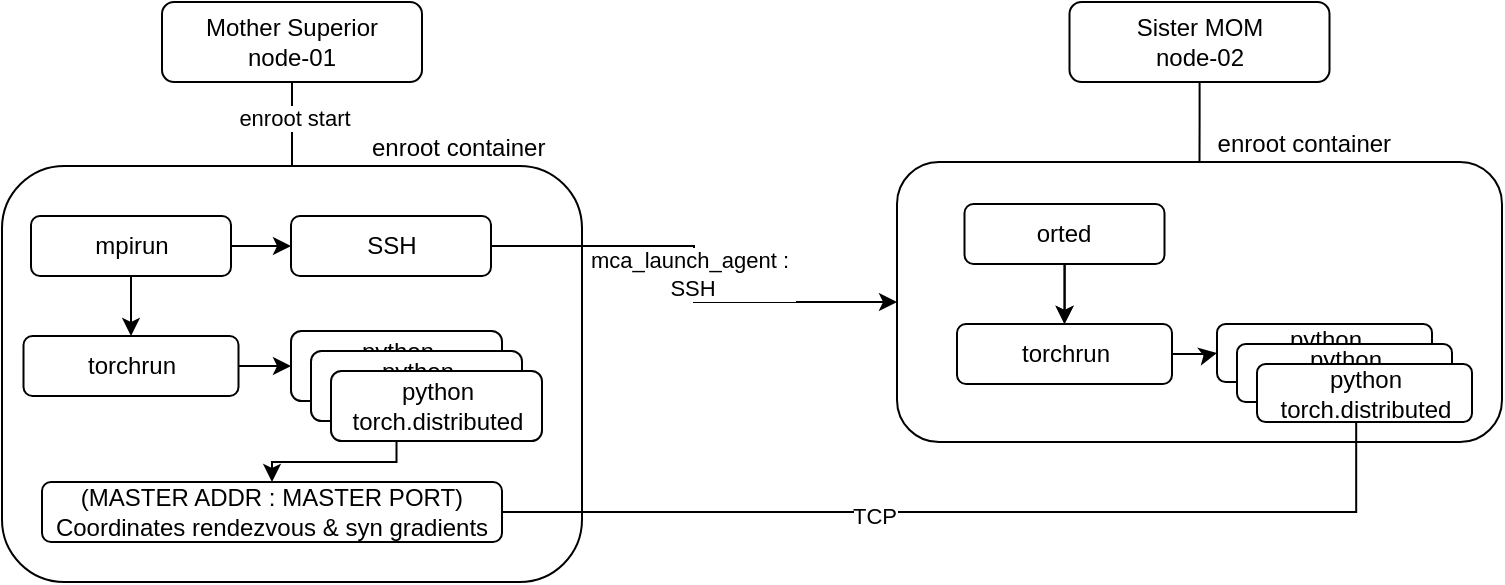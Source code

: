 <mxfile version="24.7.12">
  <diagram name="Page-1" id="_VsbYvV-JF-7i54SJjoL">
    <mxGraphModel dx="1205" dy="711" grid="1" gridSize="10" guides="1" tooltips="1" connect="1" arrows="1" fold="1" page="1" pageScale="1" pageWidth="850" pageHeight="1100" math="0" shadow="0">
      <root>
        <mxCell id="0" />
        <mxCell id="1" parent="0" />
        <mxCell id="XO2l59_HI8UwT8diU1Ak-7" value="" style="edgeStyle=orthogonalEdgeStyle;rounded=0;orthogonalLoop=1;jettySize=auto;html=1;endArrow=none;endFill=0;" edge="1" parent="1" source="XO2l59_HI8UwT8diU1Ak-4" target="XO2l59_HI8UwT8diU1Ak-6">
          <mxGeometry relative="1" as="geometry" />
        </mxCell>
        <mxCell id="XO2l59_HI8UwT8diU1Ak-13" value="enroot start" style="edgeLabel;html=1;align=center;verticalAlign=middle;resizable=0;points=[];" vertex="1" connectable="0" parent="XO2l59_HI8UwT8diU1Ak-7">
          <mxGeometry x="-0.175" y="1" relative="1" as="geometry">
            <mxPoint as="offset" />
          </mxGeometry>
        </mxCell>
        <mxCell id="XO2l59_HI8UwT8diU1Ak-4" value="Mother Superior&lt;br&gt;node-01" style="rounded=1;whiteSpace=wrap;html=1;" vertex="1" parent="1">
          <mxGeometry x="130" y="280" width="130" height="40" as="geometry" />
        </mxCell>
        <mxCell id="XO2l59_HI8UwT8diU1Ak-6" value="&amp;nbsp;&amp;nbsp;&amp;nbsp;&amp;nbsp;&amp;nbsp;&amp;nbsp;&amp;nbsp;&amp;nbsp;&amp;nbsp;&amp;nbsp;&amp;nbsp;&amp;nbsp;&amp;nbsp;&amp;nbsp;&amp;nbsp;&amp;nbsp;&amp;nbsp;&amp;nbsp;&amp;nbsp;&amp;nbsp;&amp;nbsp;&amp;nbsp;&amp;nbsp;&amp;nbsp;&amp;nbsp;&amp;nbsp;&amp;nbsp;&amp;nbsp;&amp;nbsp;&amp;nbsp;&amp;nbsp;&amp;nbsp;&amp;nbsp;&amp;nbsp;&amp;nbsp;&amp;nbsp;&amp;nbsp;&amp;nbsp;&amp;nbsp;&amp;nbsp;&amp;nbsp;&amp;nbsp;&amp;nbsp;&amp;nbsp;&amp;nbsp;&amp;nbsp;&amp;nbsp;&amp;nbsp;&amp;nbsp; enroot container" style="rounded=1;whiteSpace=wrap;html=1;labelPosition=center;verticalLabelPosition=top;align=center;verticalAlign=bottom;" vertex="1" parent="1">
          <mxGeometry x="50" y="362" width="290" height="208" as="geometry" />
        </mxCell>
        <mxCell id="XO2l59_HI8UwT8diU1Ak-12" style="edgeStyle=orthogonalEdgeStyle;rounded=0;orthogonalLoop=1;jettySize=auto;html=1;entryX=0.5;entryY=0;entryDx=0;entryDy=0;" edge="1" parent="1" source="XO2l59_HI8UwT8diU1Ak-10" target="XO2l59_HI8UwT8diU1Ak-11">
          <mxGeometry relative="1" as="geometry" />
        </mxCell>
        <mxCell id="XO2l59_HI8UwT8diU1Ak-15" style="edgeStyle=orthogonalEdgeStyle;rounded=0;orthogonalLoop=1;jettySize=auto;html=1;entryX=0;entryY=0.5;entryDx=0;entryDy=0;exitX=1;exitY=0.5;exitDx=0;exitDy=0;" edge="1" parent="1" source="XO2l59_HI8UwT8diU1Ak-21" target="XO2l59_HI8UwT8diU1Ak-17">
          <mxGeometry relative="1" as="geometry" />
        </mxCell>
        <mxCell id="XO2l59_HI8UwT8diU1Ak-16" value="&lt;div&gt;mca_launch_agent :&amp;nbsp;&lt;/div&gt;&lt;div&gt;SSH&lt;/div&gt;" style="edgeLabel;html=1;align=center;verticalAlign=middle;resizable=0;points=[];" vertex="1" connectable="0" parent="XO2l59_HI8UwT8diU1Ak-15">
          <mxGeometry x="-0.005" y="-1" relative="1" as="geometry">
            <mxPoint as="offset" />
          </mxGeometry>
        </mxCell>
        <mxCell id="XO2l59_HI8UwT8diU1Ak-22" value="" style="edgeStyle=orthogonalEdgeStyle;rounded=0;orthogonalLoop=1;jettySize=auto;html=1;" edge="1" parent="1" source="XO2l59_HI8UwT8diU1Ak-10" target="XO2l59_HI8UwT8diU1Ak-21">
          <mxGeometry relative="1" as="geometry" />
        </mxCell>
        <mxCell id="XO2l59_HI8UwT8diU1Ak-10" value="mpirun" style="whiteSpace=wrap;html=1;rounded=1;" vertex="1" parent="1">
          <mxGeometry x="64.5" y="387" width="100" height="30" as="geometry" />
        </mxCell>
        <mxCell id="XO2l59_HI8UwT8diU1Ak-31" value="" style="edgeStyle=orthogonalEdgeStyle;rounded=0;orthogonalLoop=1;jettySize=auto;html=1;" edge="1" parent="1" source="XO2l59_HI8UwT8diU1Ak-11" target="XO2l59_HI8UwT8diU1Ak-30">
          <mxGeometry relative="1" as="geometry" />
        </mxCell>
        <mxCell id="XO2l59_HI8UwT8diU1Ak-11" value="torchrun" style="rounded=1;whiteSpace=wrap;html=1;labelPosition=center;verticalLabelPosition=middle;align=center;verticalAlign=middle;" vertex="1" parent="1">
          <mxGeometry x="60.75" y="447" width="107.5" height="30" as="geometry" />
        </mxCell>
        <mxCell id="XO2l59_HI8UwT8diU1Ak-18" value="" style="edgeStyle=orthogonalEdgeStyle;rounded=0;orthogonalLoop=1;jettySize=auto;html=1;endArrow=none;endFill=0;" edge="1" parent="1" source="XO2l59_HI8UwT8diU1Ak-14" target="XO2l59_HI8UwT8diU1Ak-17">
          <mxGeometry relative="1" as="geometry" />
        </mxCell>
        <mxCell id="XO2l59_HI8UwT8diU1Ak-14" value="&lt;div&gt;Sister MOM&lt;/div&gt;&lt;div&gt;node-02&lt;/div&gt;" style="rounded=1;whiteSpace=wrap;html=1;" vertex="1" parent="1">
          <mxGeometry x="583.75" y="280" width="130" height="40" as="geometry" />
        </mxCell>
        <mxCell id="XO2l59_HI8UwT8diU1Ak-17" value="&lt;div&gt;&amp;nbsp;&amp;nbsp;&amp;nbsp;&amp;nbsp;&amp;nbsp;&amp;nbsp;&amp;nbsp;&amp;nbsp;&amp;nbsp;&amp;nbsp;&amp;nbsp;&amp;nbsp;&amp;nbsp;&amp;nbsp;&amp;nbsp;&amp;nbsp;&amp;nbsp;&amp;nbsp;&amp;nbsp;&amp;nbsp;&amp;nbsp;&amp;nbsp;&amp;nbsp;&amp;nbsp;&amp;nbsp;&amp;nbsp;&amp;nbsp;&amp;nbsp;&amp;nbsp;&amp;nbsp; enroot container &lt;/div&gt;" style="rounded=1;whiteSpace=wrap;html=1;labelPosition=center;verticalLabelPosition=top;align=center;verticalAlign=bottom;" vertex="1" parent="1">
          <mxGeometry x="497.5" y="360" width="302.5" height="140" as="geometry" />
        </mxCell>
        <mxCell id="XO2l59_HI8UwT8diU1Ak-21" value="SSH" style="whiteSpace=wrap;html=1;rounded=1;" vertex="1" parent="1">
          <mxGeometry x="194.5" y="387" width="100" height="30" as="geometry" />
        </mxCell>
        <mxCell id="XO2l59_HI8UwT8diU1Ak-27" value="" style="edgeStyle=orthogonalEdgeStyle;rounded=0;orthogonalLoop=1;jettySize=auto;html=1;" edge="1" parent="1" source="XO2l59_HI8UwT8diU1Ak-23" target="XO2l59_HI8UwT8diU1Ak-25">
          <mxGeometry relative="1" as="geometry" />
        </mxCell>
        <mxCell id="XO2l59_HI8UwT8diU1Ak-34" value="" style="edgeStyle=orthogonalEdgeStyle;rounded=0;orthogonalLoop=1;jettySize=auto;html=1;" edge="1" parent="1" source="XO2l59_HI8UwT8diU1Ak-23" target="XO2l59_HI8UwT8diU1Ak-25">
          <mxGeometry relative="1" as="geometry" />
        </mxCell>
        <mxCell id="XO2l59_HI8UwT8diU1Ak-23" value="orted" style="whiteSpace=wrap;html=1;rounded=1;" vertex="1" parent="1">
          <mxGeometry x="531.25" y="381" width="100" height="30" as="geometry" />
        </mxCell>
        <mxCell id="XO2l59_HI8UwT8diU1Ak-33" value="" style="edgeStyle=orthogonalEdgeStyle;rounded=0;orthogonalLoop=1;jettySize=auto;html=1;" edge="1" parent="1" source="XO2l59_HI8UwT8diU1Ak-25" target="XO2l59_HI8UwT8diU1Ak-32">
          <mxGeometry relative="1" as="geometry" />
        </mxCell>
        <mxCell id="XO2l59_HI8UwT8diU1Ak-25" value="torchrun" style="rounded=1;whiteSpace=wrap;html=1;labelPosition=center;verticalLabelPosition=middle;align=center;verticalAlign=middle;" vertex="1" parent="1">
          <mxGeometry x="527.5" y="441" width="107.5" height="30" as="geometry" />
        </mxCell>
        <mxCell id="XO2l59_HI8UwT8diU1Ak-39" value="" style="edgeStyle=orthogonalEdgeStyle;rounded=0;orthogonalLoop=1;jettySize=auto;html=1;" edge="1" parent="1" source="XO2l59_HI8UwT8diU1Ak-30" target="XO2l59_HI8UwT8diU1Ak-35">
          <mxGeometry relative="1" as="geometry">
            <Array as="points">
              <mxPoint x="247" y="510" />
              <mxPoint x="185" y="510" />
            </Array>
          </mxGeometry>
        </mxCell>
        <mxCell id="XO2l59_HI8UwT8diU1Ak-30" value="python&lt;br&gt;torch.distributed" style="whiteSpace=wrap;html=1;rounded=1;" vertex="1" parent="1">
          <mxGeometry x="194.5" y="444.5" width="105.5" height="35" as="geometry" />
        </mxCell>
        <mxCell id="XO2l59_HI8UwT8diU1Ak-32" value="python&lt;br&gt;torch.distributed" style="rounded=1;whiteSpace=wrap;html=1;labelPosition=center;verticalLabelPosition=middle;align=center;verticalAlign=middle;" vertex="1" parent="1">
          <mxGeometry x="657.5" y="441" width="107.5" height="29" as="geometry" />
        </mxCell>
        <mxCell id="XO2l59_HI8UwT8diU1Ak-35" value="&lt;div&gt;(MASTER ADDR : MASTER PORT)&lt;/div&gt;&lt;div&gt;Coordinates rendezvous &amp;amp; syn gradients &lt;br&gt;&lt;/div&gt;" style="rounded=1;whiteSpace=wrap;html=1;" vertex="1" parent="1">
          <mxGeometry x="70" y="520" width="230" height="30" as="geometry" />
        </mxCell>
        <mxCell id="XO2l59_HI8UwT8diU1Ak-44" style="edgeStyle=orthogonalEdgeStyle;rounded=0;orthogonalLoop=1;jettySize=auto;html=1;entryX=0.759;entryY=0.786;entryDx=0;entryDy=0;entryPerimeter=0;endArrow=none;endFill=0;" edge="1" parent="1" source="XO2l59_HI8UwT8diU1Ak-35" target="XO2l59_HI8UwT8diU1Ak-17">
          <mxGeometry relative="1" as="geometry" />
        </mxCell>
        <mxCell id="XO2l59_HI8UwT8diU1Ak-45" value="TCP" style="edgeLabel;html=1;align=center;verticalAlign=middle;resizable=0;points=[];" vertex="1" connectable="0" parent="XO2l59_HI8UwT8diU1Ak-44">
          <mxGeometry x="-0.247" y="-2" relative="1" as="geometry">
            <mxPoint as="offset" />
          </mxGeometry>
        </mxCell>
        <mxCell id="XO2l59_HI8UwT8diU1Ak-46" value="python&lt;br&gt;torch.distributed" style="whiteSpace=wrap;html=1;rounded=1;" vertex="1" parent="1">
          <mxGeometry x="204.5" y="454.5" width="105.5" height="35" as="geometry" />
        </mxCell>
        <mxCell id="XO2l59_HI8UwT8diU1Ak-47" value="python&lt;br&gt;torch.distributed" style="whiteSpace=wrap;html=1;rounded=1;" vertex="1" parent="1">
          <mxGeometry x="214.5" y="464.5" width="105.5" height="35" as="geometry" />
        </mxCell>
        <mxCell id="XO2l59_HI8UwT8diU1Ak-48" value="python&lt;br&gt;torch.distributed" style="rounded=1;whiteSpace=wrap;html=1;labelPosition=center;verticalLabelPosition=middle;align=center;verticalAlign=middle;" vertex="1" parent="1">
          <mxGeometry x="667.5" y="451" width="107.5" height="29" as="geometry" />
        </mxCell>
        <mxCell id="XO2l59_HI8UwT8diU1Ak-49" value="python&lt;br&gt;torch.distributed" style="rounded=1;whiteSpace=wrap;html=1;labelPosition=center;verticalLabelPosition=middle;align=center;verticalAlign=middle;" vertex="1" parent="1">
          <mxGeometry x="677.5" y="461" width="107.5" height="29" as="geometry" />
        </mxCell>
      </root>
    </mxGraphModel>
  </diagram>
</mxfile>
